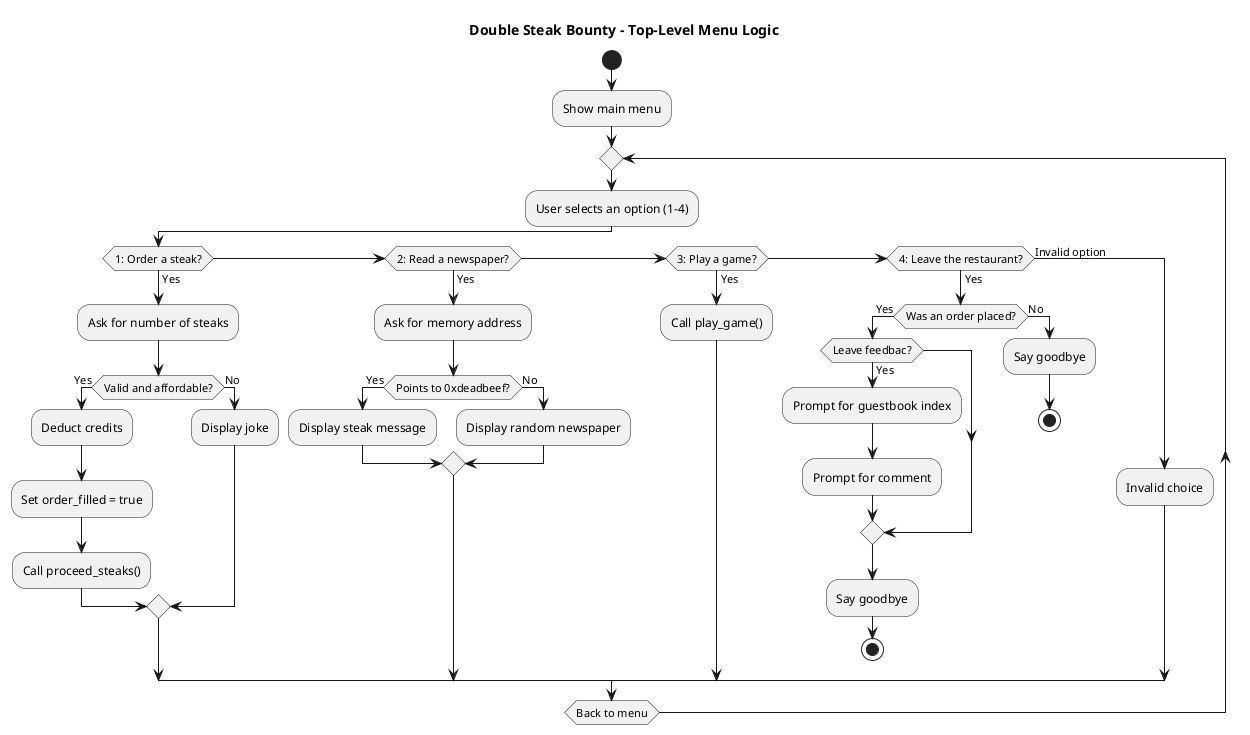@startuml
title Double Steak Bounty - Top-Level Menu Logic

start

:Show main menu;
repeat

:User selects an option (1–4);

if (1: Order a steak?) then (Yes)
  :Ask for number of steaks;
  if (Valid and affordable?) then (Yes)
    :Deduct credits;
    :Set order_filled = true;
    :Call proceed_steaks();
  else (No)
    :Display joke;
  endif
elseif (2: Read a newspaper?) then (Yes)
  :Ask for memory address;
  if (Points to 0xdeadbeef?) then (Yes)
    :Display steak message;
  else (No)
    :Display random newspaper;
  endif
elseif (3: Play a game?) then (Yes)
  :Call play_game();
elseif (4: Leave the restaurant?) then (Yes)
  if (Was an order placed?) then (Yes)
    if (Leave feedbac?) then (Yes)
      :Prompt for guestbook index;
      :Prompt for comment;
    endif
    :Say goodbye;
    stop
  else (No)
    :Say goodbye;
    stop
  endif
else (Invalid option)
  :Invalid choice;
endif

repeat while (Back to menu)

@enduml
